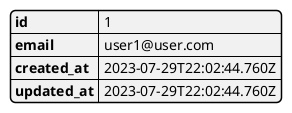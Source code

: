 !include <C4/C4_Container>

@startjson C4_Elements

  {"id":1,"email":"user1@user.com","created_at":"2023-07-29T22:02:44.760Z","updated_at":"2023-07-29T22:02:44.760Z"}

@endjson
